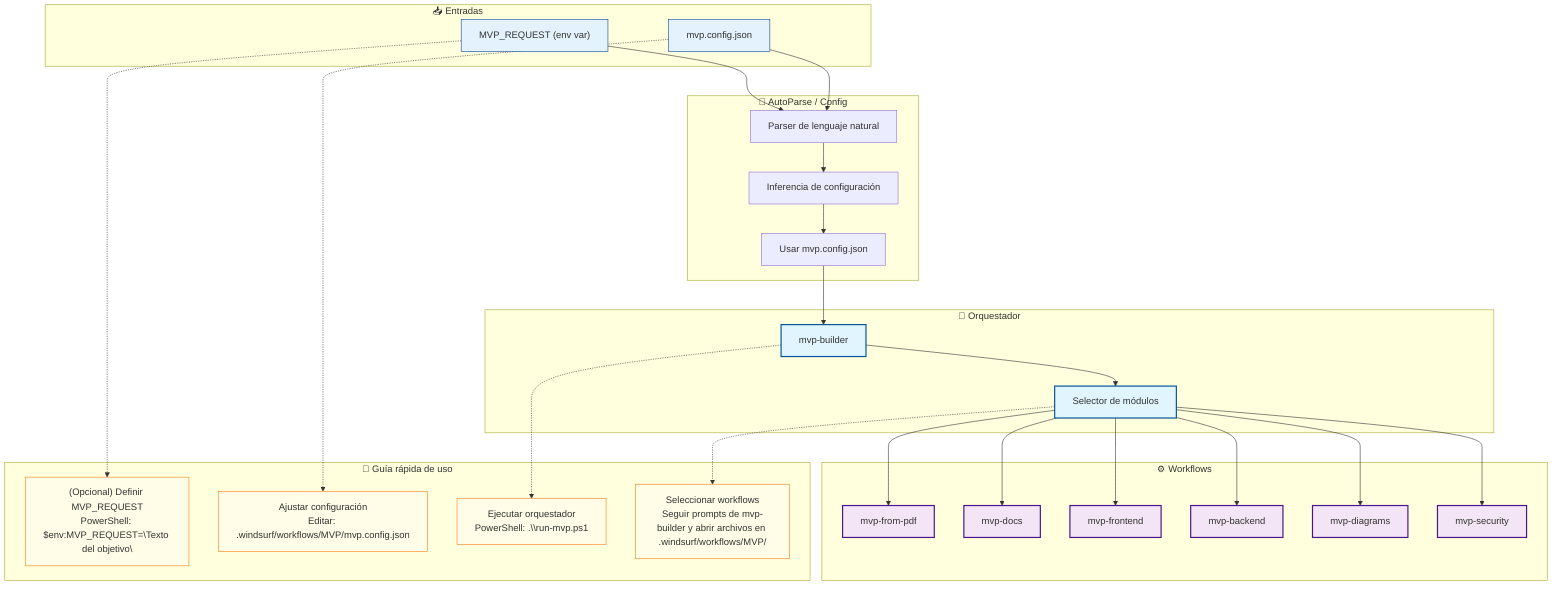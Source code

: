 graph TB
    subgraph inputs ["📥 Entradas"]
        I1["MVP_REQUEST (env var)"]
        I3["mvp.config.json"]
    end

    subgraph autoparse ["🧠 AutoParse / Config"]
        AP1["Parser de lenguaje natural"]
        AP2["Inferencia de configuración"]
        AP3["Usar mvp.config.json"]
    end

    subgraph orchestrator ["🎯 Orquestador"]
        B1["mvp-builder"]
        B3["Selector de módulos"]
    end

    subgraph workflows ["⚙️ Workflows"]
        WPDF["mvp-from-pdf"]
        WDOCS["mvp-docs"]
        WFE["mvp-frontend"]
        WBE["mvp-backend"]
        WDIAG["mvp-diagrams"]
        WSEC["mvp-security"]
    end

    %% Guía de uso (relacionada a Entradas)
    subgraph usageGuide ["🧭 Guía rápida de uso"]
        G1["(Opcional) Definir MVP_REQUEST<br/>PowerShell: $env:MVP_REQUEST=\"Texto del objetivo\""]
        G2["Ajustar configuración<br/>Editar: .windsurf/workflows/MVP/mvp.config.json"]
        G3["Ejecutar orquestador<br/>PowerShell: .\\run-mvp.ps1"]
        G4["Seleccionar workflows<br/>Seguir prompts de mvp-builder y abrir archivos en .windsurf/workflows/MVP/"]
    end

    %% Flujo principal (simplificado)
    I1 --> AP1
    I3 --> AP1
    AP1 --> AP2
    AP2 --> AP3
    AP3 --> B1
    B1 --> B3

    %% Orquestador a workflows
    B3 --> WPDF
    B3 --> WDOCS
    B3 --> WFE
    B3 --> WBE
    B3 --> WDIAG
    B3 --> WSEC

    %% Enlaces guía ↔ entradas/ejecución
    I1 -.-> G1
    I3 -.-> G2
    B1 -.-> G3
    B3 -.-> G4

    %% Estilos mínimos
    classDef orchestratorStyle fill:#e1f5fe,stroke:#01579b,stroke-width:2px
    classDef moduleStyle fill:#f3e5f5,stroke:#4a148c,stroke-width:2px
    classDef inputStyle fill:#E3F2FD,stroke:#0D47A1,stroke-width:1px
    classDef guideStyle fill:#FFFDE7,stroke:#F57F17,stroke-width:1px

    class B1,B3 orchestratorStyle
    class WPDF,WDOCS,WFE,WBE,WDIAG,WSEC moduleStyle
    class I1,I3 inputStyle
    class G1,G2,G3,G4 guideStyle